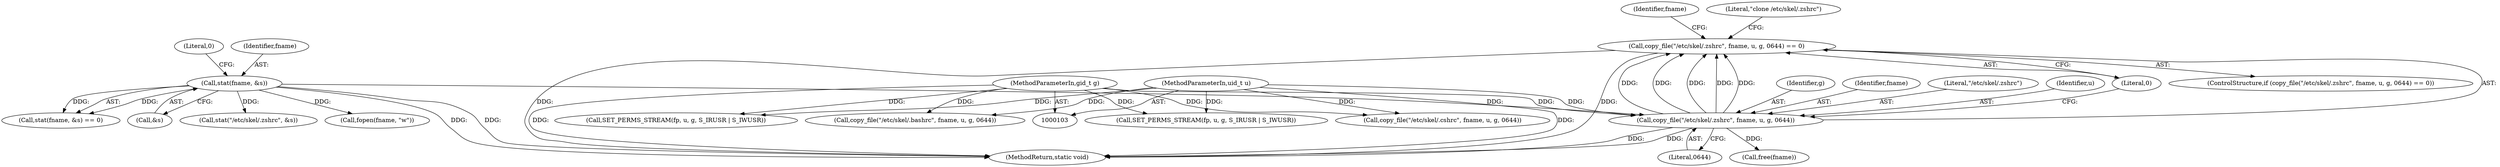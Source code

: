 digraph "0_firejail_b8a4ff9775318ca5e679183884a6a63f3da8f863_1@API" {
"1000158" [label="(Call,copy_file(\"/etc/skel/.zshrc\", fname, u, g, 0644) == 0)"];
"1000159" [label="(Call,copy_file(\"/etc/skel/.zshrc\", fname, u, g, 0644))"];
"1000143" [label="(Call,stat(fname, &s))"];
"1000105" [label="(MethodParameterIn,uid_t u)"];
"1000106" [label="(MethodParameterIn,gid_t g)"];
"1000142" [label="(Call,stat(fname, &s) == 0)"];
"1000106" [label="(MethodParameterIn,gid_t g)"];
"1000145" [label="(Call,&s)"];
"1000163" [label="(Identifier,g)"];
"1000151" [label="(Call,stat(\"/etc/skel/.zshrc\", &s))"];
"1000157" [label="(ControlStructure,if (copy_file(\"/etc/skel/.zshrc\", fname, u, g, 0644) == 0))"];
"1000264" [label="(Call,SET_PERMS_STREAM(fp, u, g, S_IRUSR | S_IWUSR))"];
"1000144" [label="(Identifier,fname)"];
"1000196" [label="(Identifier,fname)"];
"1000174" [label="(Call,fopen(fname, \"w\"))"];
"1000240" [label="(Call,copy_file(\"/etc/skel/.cshrc\", fname, u, g, 0644))"];
"1000147" [label="(Literal,0)"];
"1000322" [label="(MethodReturn,static void)"];
"1000168" [label="(Literal,\"clone /etc/skel/.zshrc\")"];
"1000159" [label="(Call,copy_file(\"/etc/skel/.zshrc\", fname, u, g, 0644))"];
"1000165" [label="(Literal,0)"];
"1000161" [label="(Identifier,fname)"];
"1000183" [label="(Call,SET_PERMS_STREAM(fp, u, g, S_IRUSR | S_IWUSR))"];
"1000195" [label="(Call,free(fname))"];
"1000158" [label="(Call,copy_file(\"/etc/skel/.zshrc\", fname, u, g, 0644) == 0)"];
"1000310" [label="(Call,copy_file(\"/etc/skel/.bashrc\", fname, u, g, 0644))"];
"1000164" [label="(Literal,0644)"];
"1000160" [label="(Literal,\"/etc/skel/.zshrc\")"];
"1000162" [label="(Identifier,u)"];
"1000143" [label="(Call,stat(fname, &s))"];
"1000105" [label="(MethodParameterIn,uid_t u)"];
"1000158" -> "1000157"  [label="AST: "];
"1000158" -> "1000165"  [label="CFG: "];
"1000159" -> "1000158"  [label="AST: "];
"1000165" -> "1000158"  [label="AST: "];
"1000168" -> "1000158"  [label="CFG: "];
"1000196" -> "1000158"  [label="CFG: "];
"1000158" -> "1000322"  [label="DDG: "];
"1000158" -> "1000322"  [label="DDG: "];
"1000159" -> "1000158"  [label="DDG: "];
"1000159" -> "1000158"  [label="DDG: "];
"1000159" -> "1000158"  [label="DDG: "];
"1000159" -> "1000158"  [label="DDG: "];
"1000159" -> "1000158"  [label="DDG: "];
"1000159" -> "1000164"  [label="CFG: "];
"1000160" -> "1000159"  [label="AST: "];
"1000161" -> "1000159"  [label="AST: "];
"1000162" -> "1000159"  [label="AST: "];
"1000163" -> "1000159"  [label="AST: "];
"1000164" -> "1000159"  [label="AST: "];
"1000165" -> "1000159"  [label="CFG: "];
"1000159" -> "1000322"  [label="DDG: "];
"1000159" -> "1000322"  [label="DDG: "];
"1000143" -> "1000159"  [label="DDG: "];
"1000105" -> "1000159"  [label="DDG: "];
"1000106" -> "1000159"  [label="DDG: "];
"1000159" -> "1000195"  [label="DDG: "];
"1000143" -> "1000142"  [label="AST: "];
"1000143" -> "1000145"  [label="CFG: "];
"1000144" -> "1000143"  [label="AST: "];
"1000145" -> "1000143"  [label="AST: "];
"1000147" -> "1000143"  [label="CFG: "];
"1000143" -> "1000322"  [label="DDG: "];
"1000143" -> "1000322"  [label="DDG: "];
"1000143" -> "1000142"  [label="DDG: "];
"1000143" -> "1000142"  [label="DDG: "];
"1000143" -> "1000151"  [label="DDG: "];
"1000143" -> "1000174"  [label="DDG: "];
"1000105" -> "1000103"  [label="AST: "];
"1000105" -> "1000322"  [label="DDG: "];
"1000105" -> "1000183"  [label="DDG: "];
"1000105" -> "1000240"  [label="DDG: "];
"1000105" -> "1000264"  [label="DDG: "];
"1000105" -> "1000310"  [label="DDG: "];
"1000106" -> "1000103"  [label="AST: "];
"1000106" -> "1000322"  [label="DDG: "];
"1000106" -> "1000183"  [label="DDG: "];
"1000106" -> "1000240"  [label="DDG: "];
"1000106" -> "1000264"  [label="DDG: "];
"1000106" -> "1000310"  [label="DDG: "];
}
